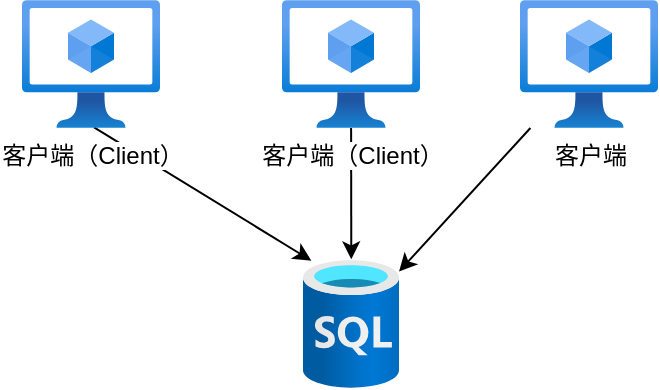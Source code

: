 <mxfile version="17.5.0" type="github">
  <diagram id="jQuxA6pWeV1bHnd_H6JM" name="第 1 页">
    <mxGraphModel dx="951" dy="529" grid="1" gridSize="10" guides="1" tooltips="1" connect="1" arrows="1" fold="1" page="1" pageScale="1" pageWidth="827" pageHeight="1169" math="0" shadow="0">
      <root>
        <mxCell id="0" />
        <mxCell id="1" parent="0" />
        <mxCell id="zyIKe3mE6G8FlH2QzeZu-6" style="rounded=0;orthogonalLoop=1;jettySize=auto;html=1;exitX=0.522;exitY=0.995;exitDx=0;exitDy=0;exitPerimeter=0;entryX=0.087;entryY=0.005;entryDx=0;entryDy=0;entryPerimeter=0;" edge="1" parent="1" source="zyIKe3mE6G8FlH2QzeZu-1" target="zyIKe3mE6G8FlH2QzeZu-2">
          <mxGeometry relative="1" as="geometry">
            <mxPoint x="295" y="200" as="targetPoint" />
          </mxGeometry>
        </mxCell>
        <mxCell id="zyIKe3mE6G8FlH2QzeZu-1" value="客户端（Client）" style="aspect=fixed;html=1;points=[];align=center;image;fontSize=12;image=img/lib/azure2/compute/Virtual_Machines_Classic.svg;" vertex="1" parent="1">
          <mxGeometry x="130" y="70" width="69" height="64" as="geometry" />
        </mxCell>
        <mxCell id="zyIKe3mE6G8FlH2QzeZu-2" value="" style="aspect=fixed;html=1;points=[];align=center;image;fontSize=12;image=img/lib/azure2/databases/SQL_Database.svg;" vertex="1" parent="1">
          <mxGeometry x="270.5" y="200" width="48" height="64" as="geometry" />
        </mxCell>
        <mxCell id="zyIKe3mE6G8FlH2QzeZu-7" style="edgeStyle=none;rounded=0;orthogonalLoop=1;jettySize=auto;html=1;entryX=0.503;entryY=-0.005;entryDx=0;entryDy=0;entryPerimeter=0;" edge="1" parent="1" source="zyIKe3mE6G8FlH2QzeZu-3" target="zyIKe3mE6G8FlH2QzeZu-2">
          <mxGeometry relative="1" as="geometry" />
        </mxCell>
        <mxCell id="zyIKe3mE6G8FlH2QzeZu-3" value="客户端（Client）" style="aspect=fixed;html=1;points=[];align=center;image;fontSize=12;image=img/lib/azure2/compute/Virtual_Machines_Classic.svg;" vertex="1" parent="1">
          <mxGeometry x="260" y="70" width="69" height="64" as="geometry" />
        </mxCell>
        <mxCell id="zyIKe3mE6G8FlH2QzeZu-8" style="edgeStyle=none;rounded=0;orthogonalLoop=1;jettySize=auto;html=1;" edge="1" parent="1" source="zyIKe3mE6G8FlH2QzeZu-4" target="zyIKe3mE6G8FlH2QzeZu-2">
          <mxGeometry relative="1" as="geometry">
            <mxPoint x="295" y="200" as="targetPoint" />
          </mxGeometry>
        </mxCell>
        <mxCell id="zyIKe3mE6G8FlH2QzeZu-4" value="客户端" style="aspect=fixed;html=1;points=[];align=center;image;fontSize=12;image=img/lib/azure2/compute/Virtual_Machines_Classic.svg;" vertex="1" parent="1">
          <mxGeometry x="379" y="70" width="69" height="64" as="geometry" />
        </mxCell>
      </root>
    </mxGraphModel>
  </diagram>
</mxfile>
